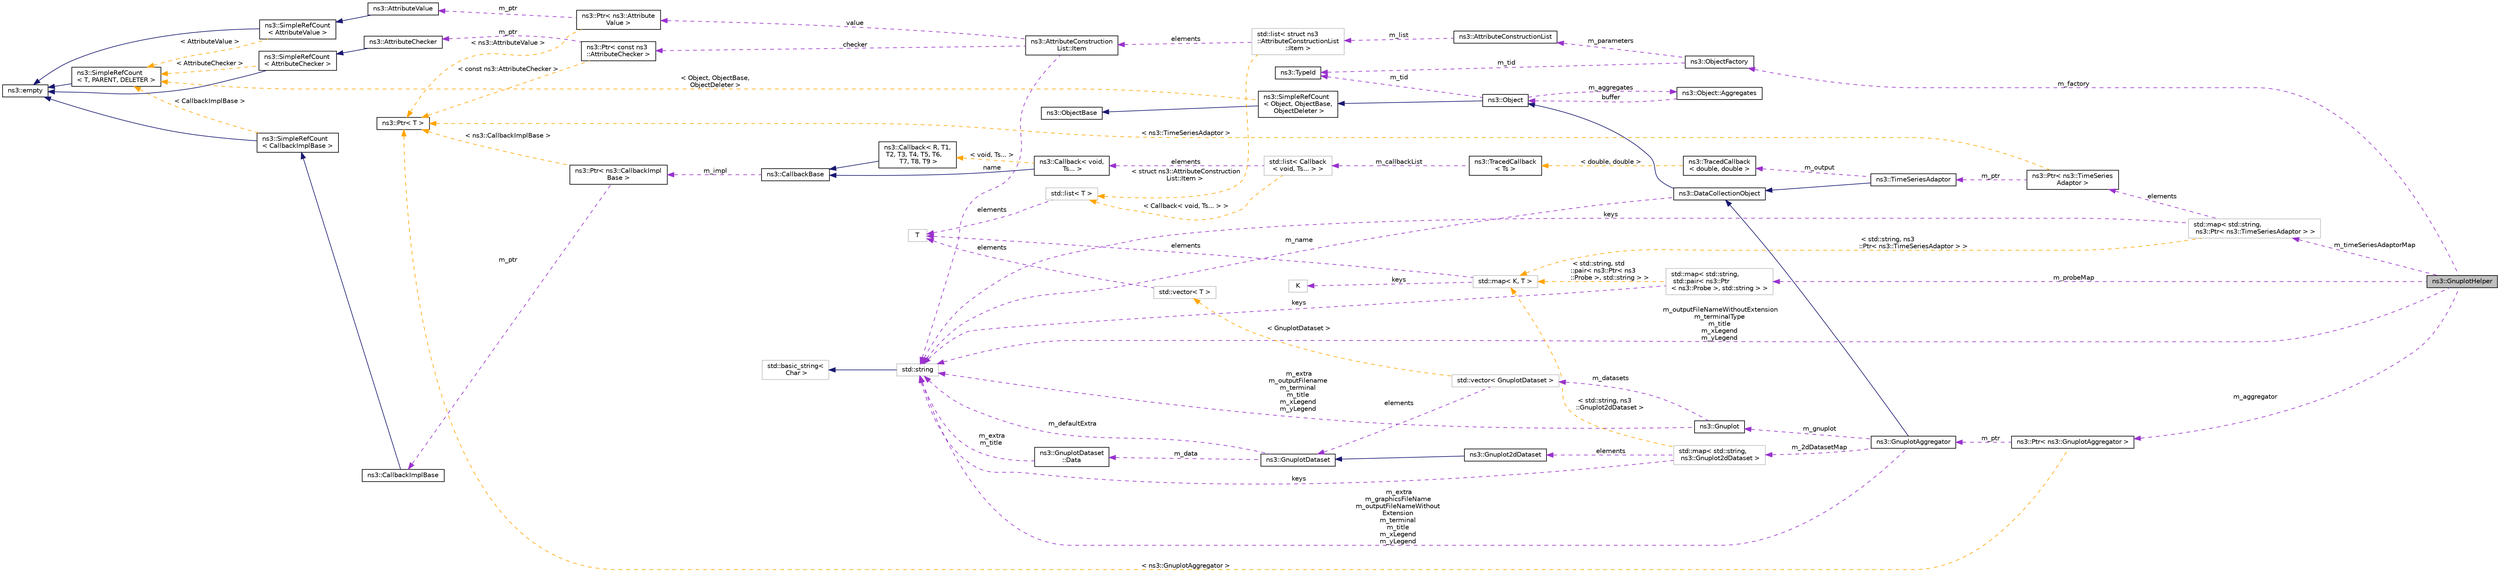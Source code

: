 digraph "ns3::GnuplotHelper"
{
 // LATEX_PDF_SIZE
  edge [fontname="Helvetica",fontsize="10",labelfontname="Helvetica",labelfontsize="10"];
  node [fontname="Helvetica",fontsize="10",shape=record];
  rankdir="LR";
  Node1 [label="ns3::GnuplotHelper",height=0.2,width=0.4,color="black", fillcolor="grey75", style="filled", fontcolor="black",tooltip="Helper class used to make gnuplot plots."];
  Node2 -> Node1 [dir="back",color="darkorchid3",fontsize="10",style="dashed",label=" m_aggregator" ,fontname="Helvetica"];
  Node2 [label="ns3::Ptr\< ns3::GnuplotAggregator \>",height=0.2,width=0.4,color="black", fillcolor="white", style="filled",URL="$classns3_1_1_ptr.html",tooltip=" "];
  Node3 -> Node2 [dir="back",color="darkorchid3",fontsize="10",style="dashed",label=" m_ptr" ,fontname="Helvetica"];
  Node3 [label="ns3::GnuplotAggregator",height=0.2,width=0.4,color="black", fillcolor="white", style="filled",URL="$classns3_1_1_gnuplot_aggregator.html",tooltip="This aggregator produces output used to make gnuplot plots."];
  Node4 -> Node3 [dir="back",color="midnightblue",fontsize="10",style="solid",fontname="Helvetica"];
  Node4 [label="ns3::DataCollectionObject",height=0.2,width=0.4,color="black", fillcolor="white", style="filled",URL="$classns3_1_1_data_collection_object.html",tooltip="Base class for data collection framework objects."];
  Node5 -> Node4 [dir="back",color="midnightblue",fontsize="10",style="solid",fontname="Helvetica"];
  Node5 [label="ns3::Object",height=0.2,width=0.4,color="black", fillcolor="white", style="filled",URL="$classns3_1_1_object.html",tooltip="A base class which provides memory management and object aggregation."];
  Node6 -> Node5 [dir="back",color="midnightblue",fontsize="10",style="solid",fontname="Helvetica"];
  Node6 [label="ns3::SimpleRefCount\l\< Object, ObjectBase,\l ObjectDeleter \>",height=0.2,width=0.4,color="black", fillcolor="white", style="filled",URL="$classns3_1_1_simple_ref_count.html",tooltip=" "];
  Node7 -> Node6 [dir="back",color="midnightblue",fontsize="10",style="solid",fontname="Helvetica"];
  Node7 [label="ns3::ObjectBase",height=0.2,width=0.4,color="black", fillcolor="white", style="filled",URL="$classns3_1_1_object_base.html",tooltip="Anchor the ns-3 type and attribute system."];
  Node8 -> Node6 [dir="back",color="orange",fontsize="10",style="dashed",label=" \< Object, ObjectBase,\l ObjectDeleter \>" ,fontname="Helvetica"];
  Node8 [label="ns3::SimpleRefCount\l\< T, PARENT, DELETER \>",height=0.2,width=0.4,color="black", fillcolor="white", style="filled",URL="$classns3_1_1_simple_ref_count.html",tooltip="A template-based reference counting class."];
  Node9 -> Node8 [dir="back",color="midnightblue",fontsize="10",style="solid",fontname="Helvetica"];
  Node9 [label="ns3::empty",height=0.2,width=0.4,color="black", fillcolor="white", style="filled",URL="$classns3_1_1empty.html",tooltip="make Callback use a separate empty type"];
  Node10 -> Node5 [dir="back",color="darkorchid3",fontsize="10",style="dashed",label=" m_tid" ,fontname="Helvetica"];
  Node10 [label="ns3::TypeId",height=0.2,width=0.4,color="black", fillcolor="white", style="filled",URL="$classns3_1_1_type_id.html",tooltip="a unique identifier for an interface."];
  Node11 -> Node5 [dir="back",color="darkorchid3",fontsize="10",style="dashed",label=" m_aggregates" ,fontname="Helvetica"];
  Node11 [label="ns3::Object::Aggregates",height=0.2,width=0.4,color="black", fillcolor="white", style="filled",URL="$structns3_1_1_object_1_1_aggregates.html",tooltip="The list of Objects aggregated to this one."];
  Node5 -> Node11 [dir="back",color="darkorchid3",fontsize="10",style="dashed",label=" buffer" ,fontname="Helvetica"];
  Node12 -> Node4 [dir="back",color="darkorchid3",fontsize="10",style="dashed",label=" m_name" ,fontname="Helvetica"];
  Node12 [label="std::string",height=0.2,width=0.4,color="grey75", fillcolor="white", style="filled",tooltip=" "];
  Node13 -> Node12 [dir="back",color="midnightblue",fontsize="10",style="solid",fontname="Helvetica"];
  Node13 [label="std::basic_string\<\l Char \>",height=0.2,width=0.4,color="grey75", fillcolor="white", style="filled",tooltip=" "];
  Node12 -> Node3 [dir="back",color="darkorchid3",fontsize="10",style="dashed",label=" m_extra\nm_graphicsFileName\nm_outputFileNameWithout\lExtension\nm_terminal\nm_title\nm_xLegend\nm_yLegend" ,fontname="Helvetica"];
  Node14 -> Node3 [dir="back",color="darkorchid3",fontsize="10",style="dashed",label=" m_2dDatasetMap" ,fontname="Helvetica"];
  Node14 [label="std::map\< std::string,\l ns3::Gnuplot2dDataset \>",height=0.2,width=0.4,color="grey75", fillcolor="white", style="filled",tooltip=" "];
  Node15 -> Node14 [dir="back",color="darkorchid3",fontsize="10",style="dashed",label=" elements" ,fontname="Helvetica"];
  Node15 [label="ns3::Gnuplot2dDataset",height=0.2,width=0.4,color="black", fillcolor="white", style="filled",URL="$classns3_1_1_gnuplot2d_dataset.html",tooltip="Class to represent a 2D points plot."];
  Node16 -> Node15 [dir="back",color="midnightblue",fontsize="10",style="solid",fontname="Helvetica"];
  Node16 [label="ns3::GnuplotDataset",height=0.2,width=0.4,color="black", fillcolor="white", style="filled",URL="$classns3_1_1_gnuplot_dataset.html",tooltip="Abstract class to store a plot line to be used by ns3::Gnuplot."];
  Node17 -> Node16 [dir="back",color="darkorchid3",fontsize="10",style="dashed",label=" m_data" ,fontname="Helvetica"];
  Node17 [label="ns3::GnuplotDataset\l::Data",height=0.2,width=0.4,color="black", fillcolor="white", style="filled",URL="$structns3_1_1_gnuplot_dataset_1_1_data.html",tooltip="Structure storing the data to plot."];
  Node12 -> Node17 [dir="back",color="darkorchid3",fontsize="10",style="dashed",label=" m_extra\nm_title" ,fontname="Helvetica"];
  Node12 -> Node16 [dir="back",color="darkorchid3",fontsize="10",style="dashed",label=" m_defaultExtra" ,fontname="Helvetica"];
  Node12 -> Node14 [dir="back",color="darkorchid3",fontsize="10",style="dashed",label=" keys" ,fontname="Helvetica"];
  Node18 -> Node14 [dir="back",color="orange",fontsize="10",style="dashed",label=" \< std::string, ns3\l::Gnuplot2dDataset \>" ,fontname="Helvetica"];
  Node18 [label="std::map\< K, T \>",height=0.2,width=0.4,color="grey75", fillcolor="white", style="filled",tooltip=" "];
  Node19 -> Node18 [dir="back",color="darkorchid3",fontsize="10",style="dashed",label=" keys" ,fontname="Helvetica"];
  Node19 [label="K",height=0.2,width=0.4,color="grey75", fillcolor="white", style="filled",tooltip=" "];
  Node20 -> Node18 [dir="back",color="darkorchid3",fontsize="10",style="dashed",label=" elements" ,fontname="Helvetica"];
  Node20 [label="T",height=0.2,width=0.4,color="grey75", fillcolor="white", style="filled",tooltip=" "];
  Node21 -> Node3 [dir="back",color="darkorchid3",fontsize="10",style="dashed",label=" m_gnuplot" ,fontname="Helvetica"];
  Node21 [label="ns3::Gnuplot",height=0.2,width=0.4,color="black", fillcolor="white", style="filled",URL="$classns3_1_1_gnuplot.html",tooltip="a simple class to generate gnuplot-ready plotting commands from a set of datasets."];
  Node22 -> Node21 [dir="back",color="darkorchid3",fontsize="10",style="dashed",label=" m_datasets" ,fontname="Helvetica"];
  Node22 [label="std::vector\< GnuplotDataset \>",height=0.2,width=0.4,color="grey75", fillcolor="white", style="filled",tooltip=" "];
  Node16 -> Node22 [dir="back",color="darkorchid3",fontsize="10",style="dashed",label=" elements" ,fontname="Helvetica"];
  Node23 -> Node22 [dir="back",color="orange",fontsize="10",style="dashed",label=" \< GnuplotDataset \>" ,fontname="Helvetica"];
  Node23 [label="std::vector\< T \>",height=0.2,width=0.4,color="grey75", fillcolor="white", style="filled",tooltip=" "];
  Node20 -> Node23 [dir="back",color="darkorchid3",fontsize="10",style="dashed",label=" elements" ,fontname="Helvetica"];
  Node12 -> Node21 [dir="back",color="darkorchid3",fontsize="10",style="dashed",label=" m_extra\nm_outputFilename\nm_terminal\nm_title\nm_xLegend\nm_yLegend" ,fontname="Helvetica"];
  Node24 -> Node2 [dir="back",color="orange",fontsize="10",style="dashed",label=" \< ns3::GnuplotAggregator \>" ,fontname="Helvetica"];
  Node24 [label="ns3::Ptr\< T \>",height=0.2,width=0.4,color="black", fillcolor="white", style="filled",URL="$classns3_1_1_ptr.html",tooltip="Smart pointer class similar to boost::intrusive_ptr."];
  Node25 -> Node1 [dir="back",color="darkorchid3",fontsize="10",style="dashed",label=" m_probeMap" ,fontname="Helvetica"];
  Node25 [label="std::map\< std::string,\l std::pair\< ns3::Ptr\l\< ns3::Probe \>, std::string \> \>",height=0.2,width=0.4,color="grey75", fillcolor="white", style="filled",tooltip=" "];
  Node12 -> Node25 [dir="back",color="darkorchid3",fontsize="10",style="dashed",label=" keys" ,fontname="Helvetica"];
  Node18 -> Node25 [dir="back",color="orange",fontsize="10",style="dashed",label=" \< std::string, std\l::pair\< ns3::Ptr\< ns3\l::Probe \>, std::string \> \>" ,fontname="Helvetica"];
  Node26 -> Node1 [dir="back",color="darkorchid3",fontsize="10",style="dashed",label=" m_timeSeriesAdaptorMap" ,fontname="Helvetica"];
  Node26 [label="std::map\< std::string,\l ns3::Ptr\< ns3::TimeSeriesAdaptor \> \>",height=0.2,width=0.4,color="grey75", fillcolor="white", style="filled",tooltip=" "];
  Node27 -> Node26 [dir="back",color="darkorchid3",fontsize="10",style="dashed",label=" elements" ,fontname="Helvetica"];
  Node27 [label="ns3::Ptr\< ns3::TimeSeries\lAdaptor \>",height=0.2,width=0.4,color="black", fillcolor="white", style="filled",URL="$classns3_1_1_ptr.html",tooltip=" "];
  Node28 -> Node27 [dir="back",color="darkorchid3",fontsize="10",style="dashed",label=" m_ptr" ,fontname="Helvetica"];
  Node28 [label="ns3::TimeSeriesAdaptor",height=0.2,width=0.4,color="black", fillcolor="white", style="filled",URL="$classns3_1_1_time_series_adaptor.html",tooltip="Takes probed values of different types and outputs the current time plus the value with both converte..."];
  Node4 -> Node28 [dir="back",color="midnightblue",fontsize="10",style="solid",fontname="Helvetica"];
  Node29 -> Node28 [dir="back",color="darkorchid3",fontsize="10",style="dashed",label=" m_output" ,fontname="Helvetica"];
  Node29 [label="ns3::TracedCallback\l\< double, double \>",height=0.2,width=0.4,color="black", fillcolor="white", style="filled",URL="$classns3_1_1_traced_callback.html",tooltip=" "];
  Node30 -> Node29 [dir="back",color="orange",fontsize="10",style="dashed",label=" \< double, double \>" ,fontname="Helvetica"];
  Node30 [label="ns3::TracedCallback\l\< Ts \>",height=0.2,width=0.4,color="black", fillcolor="white", style="filled",URL="$classns3_1_1_traced_callback.html",tooltip="Forward calls to a chain of Callback."];
  Node31 -> Node30 [dir="back",color="darkorchid3",fontsize="10",style="dashed",label=" m_callbackList" ,fontname="Helvetica"];
  Node31 [label="std::list\< Callback\l\< void, Ts... \> \>",height=0.2,width=0.4,color="grey75", fillcolor="white", style="filled",tooltip=" "];
  Node32 -> Node31 [dir="back",color="darkorchid3",fontsize="10",style="dashed",label=" elements" ,fontname="Helvetica"];
  Node32 [label="ns3::Callback\< void,\l Ts... \>",height=0.2,width=0.4,color="black", fillcolor="white", style="filled",URL="$classns3_1_1_callback.html",tooltip=" "];
  Node33 -> Node32 [dir="back",color="midnightblue",fontsize="10",style="solid",fontname="Helvetica"];
  Node33 [label="ns3::CallbackBase",height=0.2,width=0.4,color="black", fillcolor="white", style="filled",URL="$classns3_1_1_callback_base.html",tooltip="Base class for Callback class."];
  Node34 -> Node33 [dir="back",color="darkorchid3",fontsize="10",style="dashed",label=" m_impl" ,fontname="Helvetica"];
  Node34 [label="ns3::Ptr\< ns3::CallbackImpl\lBase \>",height=0.2,width=0.4,color="black", fillcolor="white", style="filled",URL="$classns3_1_1_ptr.html",tooltip=" "];
  Node35 -> Node34 [dir="back",color="darkorchid3",fontsize="10",style="dashed",label=" m_ptr" ,fontname="Helvetica"];
  Node35 [label="ns3::CallbackImplBase",height=0.2,width=0.4,color="black", fillcolor="white", style="filled",URL="$classns3_1_1_callback_impl_base.html",tooltip="Abstract base class for CallbackImpl Provides reference counting and equality test."];
  Node36 -> Node35 [dir="back",color="midnightblue",fontsize="10",style="solid",fontname="Helvetica"];
  Node36 [label="ns3::SimpleRefCount\l\< CallbackImplBase \>",height=0.2,width=0.4,color="black", fillcolor="white", style="filled",URL="$classns3_1_1_simple_ref_count.html",tooltip=" "];
  Node9 -> Node36 [dir="back",color="midnightblue",fontsize="10",style="solid",fontname="Helvetica"];
  Node8 -> Node36 [dir="back",color="orange",fontsize="10",style="dashed",label=" \< CallbackImplBase \>" ,fontname="Helvetica"];
  Node24 -> Node34 [dir="back",color="orange",fontsize="10",style="dashed",label=" \< ns3::CallbackImplBase \>" ,fontname="Helvetica"];
  Node37 -> Node32 [dir="back",color="orange",fontsize="10",style="dashed",label=" \< void, Ts... \>" ,fontname="Helvetica"];
  Node37 [label="ns3::Callback\< R, T1,\l T2, T3, T4, T5, T6,\l T7, T8, T9 \>",height=0.2,width=0.4,color="black", fillcolor="white", style="filled",URL="$classns3_1_1_callback.html",tooltip="Callback template class."];
  Node33 -> Node37 [dir="back",color="midnightblue",fontsize="10",style="solid",fontname="Helvetica"];
  Node38 -> Node31 [dir="back",color="orange",fontsize="10",style="dashed",label=" \< Callback\< void, Ts... \> \>" ,fontname="Helvetica"];
  Node38 [label="std::list\< T \>",height=0.2,width=0.4,color="grey75", fillcolor="white", style="filled",tooltip=" "];
  Node20 -> Node38 [dir="back",color="darkorchid3",fontsize="10",style="dashed",label=" elements" ,fontname="Helvetica"];
  Node24 -> Node27 [dir="back",color="orange",fontsize="10",style="dashed",label=" \< ns3::TimeSeriesAdaptor \>" ,fontname="Helvetica"];
  Node12 -> Node26 [dir="back",color="darkorchid3",fontsize="10",style="dashed",label=" keys" ,fontname="Helvetica"];
  Node18 -> Node26 [dir="back",color="orange",fontsize="10",style="dashed",label=" \< std::string, ns3\l::Ptr\< ns3::TimeSeriesAdaptor \> \>" ,fontname="Helvetica"];
  Node39 -> Node1 [dir="back",color="darkorchid3",fontsize="10",style="dashed",label=" m_factory" ,fontname="Helvetica"];
  Node39 [label="ns3::ObjectFactory",height=0.2,width=0.4,color="black", fillcolor="white", style="filled",URL="$classns3_1_1_object_factory.html",tooltip="Instantiate subclasses of ns3::Object."];
  Node10 -> Node39 [dir="back",color="darkorchid3",fontsize="10",style="dashed",label=" m_tid" ,fontname="Helvetica"];
  Node40 -> Node39 [dir="back",color="darkorchid3",fontsize="10",style="dashed",label=" m_parameters" ,fontname="Helvetica"];
  Node40 [label="ns3::AttributeConstructionList",height=0.2,width=0.4,color="black", fillcolor="white", style="filled",URL="$classns3_1_1_attribute_construction_list.html",tooltip="List of Attribute name, value and checker triples used to construct Objects."];
  Node41 -> Node40 [dir="back",color="darkorchid3",fontsize="10",style="dashed",label=" m_list" ,fontname="Helvetica"];
  Node41 [label="std::list\< struct ns3\l::AttributeConstructionList\l::Item \>",height=0.2,width=0.4,color="grey75", fillcolor="white", style="filled",tooltip=" "];
  Node42 -> Node41 [dir="back",color="darkorchid3",fontsize="10",style="dashed",label=" elements" ,fontname="Helvetica"];
  Node42 [label="ns3::AttributeConstruction\lList::Item",height=0.2,width=0.4,color="black", fillcolor="white", style="filled",URL="$structns3_1_1_attribute_construction_list_1_1_item.html",tooltip="A single Attribute triple."];
  Node12 -> Node42 [dir="back",color="darkorchid3",fontsize="10",style="dashed",label=" name" ,fontname="Helvetica"];
  Node43 -> Node42 [dir="back",color="darkorchid3",fontsize="10",style="dashed",label=" value" ,fontname="Helvetica"];
  Node43 [label="ns3::Ptr\< ns3::Attribute\lValue \>",height=0.2,width=0.4,color="black", fillcolor="white", style="filled",URL="$classns3_1_1_ptr.html",tooltip=" "];
  Node44 -> Node43 [dir="back",color="darkorchid3",fontsize="10",style="dashed",label=" m_ptr" ,fontname="Helvetica"];
  Node44 [label="ns3::AttributeValue",height=0.2,width=0.4,color="black", fillcolor="white", style="filled",URL="$classns3_1_1_attribute_value.html",tooltip="Hold a value for an Attribute."];
  Node45 -> Node44 [dir="back",color="midnightblue",fontsize="10",style="solid",fontname="Helvetica"];
  Node45 [label="ns3::SimpleRefCount\l\< AttributeValue \>",height=0.2,width=0.4,color="black", fillcolor="white", style="filled",URL="$classns3_1_1_simple_ref_count.html",tooltip=" "];
  Node9 -> Node45 [dir="back",color="midnightblue",fontsize="10",style="solid",fontname="Helvetica"];
  Node8 -> Node45 [dir="back",color="orange",fontsize="10",style="dashed",label=" \< AttributeValue \>" ,fontname="Helvetica"];
  Node24 -> Node43 [dir="back",color="orange",fontsize="10",style="dashed",label=" \< ns3::AttributeValue \>" ,fontname="Helvetica"];
  Node46 -> Node42 [dir="back",color="darkorchid3",fontsize="10",style="dashed",label=" checker" ,fontname="Helvetica"];
  Node46 [label="ns3::Ptr\< const ns3\l::AttributeChecker \>",height=0.2,width=0.4,color="black", fillcolor="white", style="filled",URL="$classns3_1_1_ptr.html",tooltip=" "];
  Node47 -> Node46 [dir="back",color="darkorchid3",fontsize="10",style="dashed",label=" m_ptr" ,fontname="Helvetica"];
  Node47 [label="ns3::AttributeChecker",height=0.2,width=0.4,color="black", fillcolor="white", style="filled",URL="$classns3_1_1_attribute_checker.html",tooltip="Represent the type of an attribute."];
  Node48 -> Node47 [dir="back",color="midnightblue",fontsize="10",style="solid",fontname="Helvetica"];
  Node48 [label="ns3::SimpleRefCount\l\< AttributeChecker \>",height=0.2,width=0.4,color="black", fillcolor="white", style="filled",URL="$classns3_1_1_simple_ref_count.html",tooltip=" "];
  Node9 -> Node48 [dir="back",color="midnightblue",fontsize="10",style="solid",fontname="Helvetica"];
  Node8 -> Node48 [dir="back",color="orange",fontsize="10",style="dashed",label=" \< AttributeChecker \>" ,fontname="Helvetica"];
  Node24 -> Node46 [dir="back",color="orange",fontsize="10",style="dashed",label=" \< const ns3::AttributeChecker \>" ,fontname="Helvetica"];
  Node38 -> Node41 [dir="back",color="orange",fontsize="10",style="dashed",label=" \< struct ns3::AttributeConstruction\lList::Item \>" ,fontname="Helvetica"];
  Node12 -> Node1 [dir="back",color="darkorchid3",fontsize="10",style="dashed",label=" m_outputFileNameWithoutExtension\nm_terminalType\nm_title\nm_xLegend\nm_yLegend" ,fontname="Helvetica"];
}

